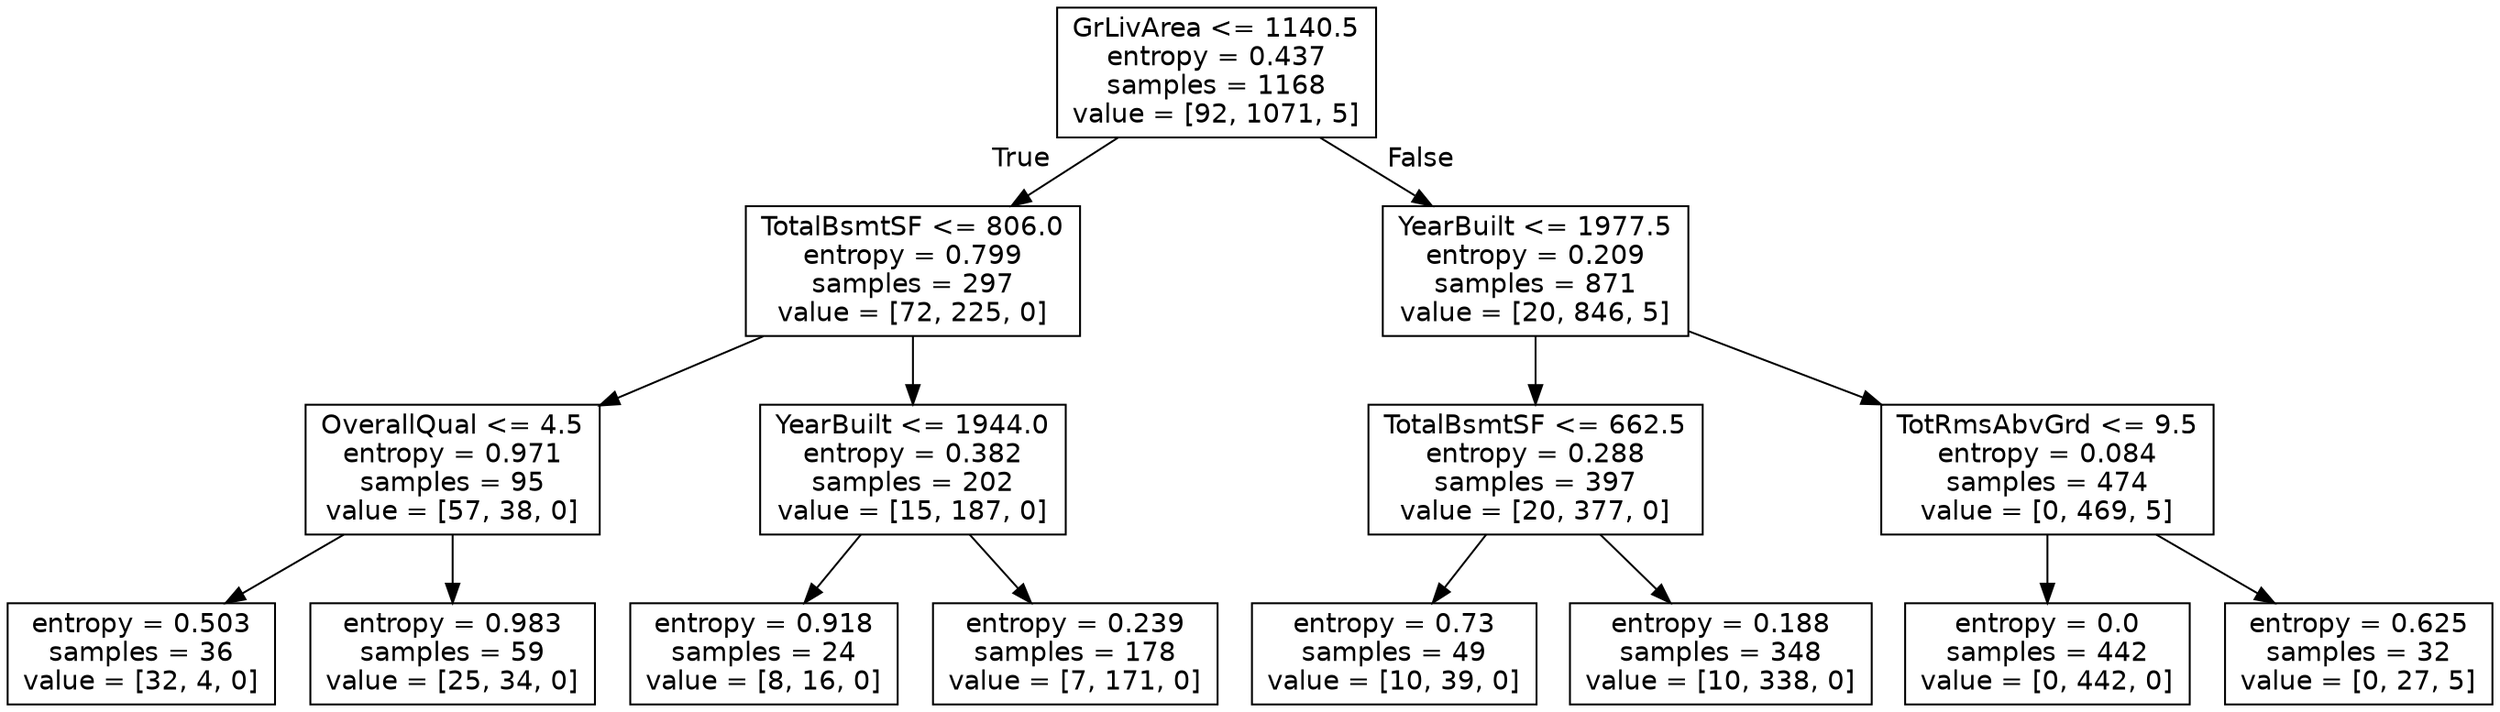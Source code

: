 digraph Tree {
node [shape=box, fontname="helvetica"] ;
edge [fontname="helvetica"] ;
0 [label="GrLivArea <= 1140.5\nentropy = 0.437\nsamples = 1168\nvalue = [92, 1071, 5]"] ;
1 [label="TotalBsmtSF <= 806.0\nentropy = 0.799\nsamples = 297\nvalue = [72, 225, 0]"] ;
0 -> 1 [labeldistance=2.5, labelangle=45, headlabel="True"] ;
2 [label="OverallQual <= 4.5\nentropy = 0.971\nsamples = 95\nvalue = [57, 38, 0]"] ;
1 -> 2 ;
3 [label="entropy = 0.503\nsamples = 36\nvalue = [32, 4, 0]"] ;
2 -> 3 ;
4 [label="entropy = 0.983\nsamples = 59\nvalue = [25, 34, 0]"] ;
2 -> 4 ;
5 [label="YearBuilt <= 1944.0\nentropy = 0.382\nsamples = 202\nvalue = [15, 187, 0]"] ;
1 -> 5 ;
6 [label="entropy = 0.918\nsamples = 24\nvalue = [8, 16, 0]"] ;
5 -> 6 ;
7 [label="entropy = 0.239\nsamples = 178\nvalue = [7, 171, 0]"] ;
5 -> 7 ;
8 [label="YearBuilt <= 1977.5\nentropy = 0.209\nsamples = 871\nvalue = [20, 846, 5]"] ;
0 -> 8 [labeldistance=2.5, labelangle=-45, headlabel="False"] ;
9 [label="TotalBsmtSF <= 662.5\nentropy = 0.288\nsamples = 397\nvalue = [20, 377, 0]"] ;
8 -> 9 ;
10 [label="entropy = 0.73\nsamples = 49\nvalue = [10, 39, 0]"] ;
9 -> 10 ;
11 [label="entropy = 0.188\nsamples = 348\nvalue = [10, 338, 0]"] ;
9 -> 11 ;
12 [label="TotRmsAbvGrd <= 9.5\nentropy = 0.084\nsamples = 474\nvalue = [0, 469, 5]"] ;
8 -> 12 ;
13 [label="entropy = 0.0\nsamples = 442\nvalue = [0, 442, 0]"] ;
12 -> 13 ;
14 [label="entropy = 0.625\nsamples = 32\nvalue = [0, 27, 5]"] ;
12 -> 14 ;
}